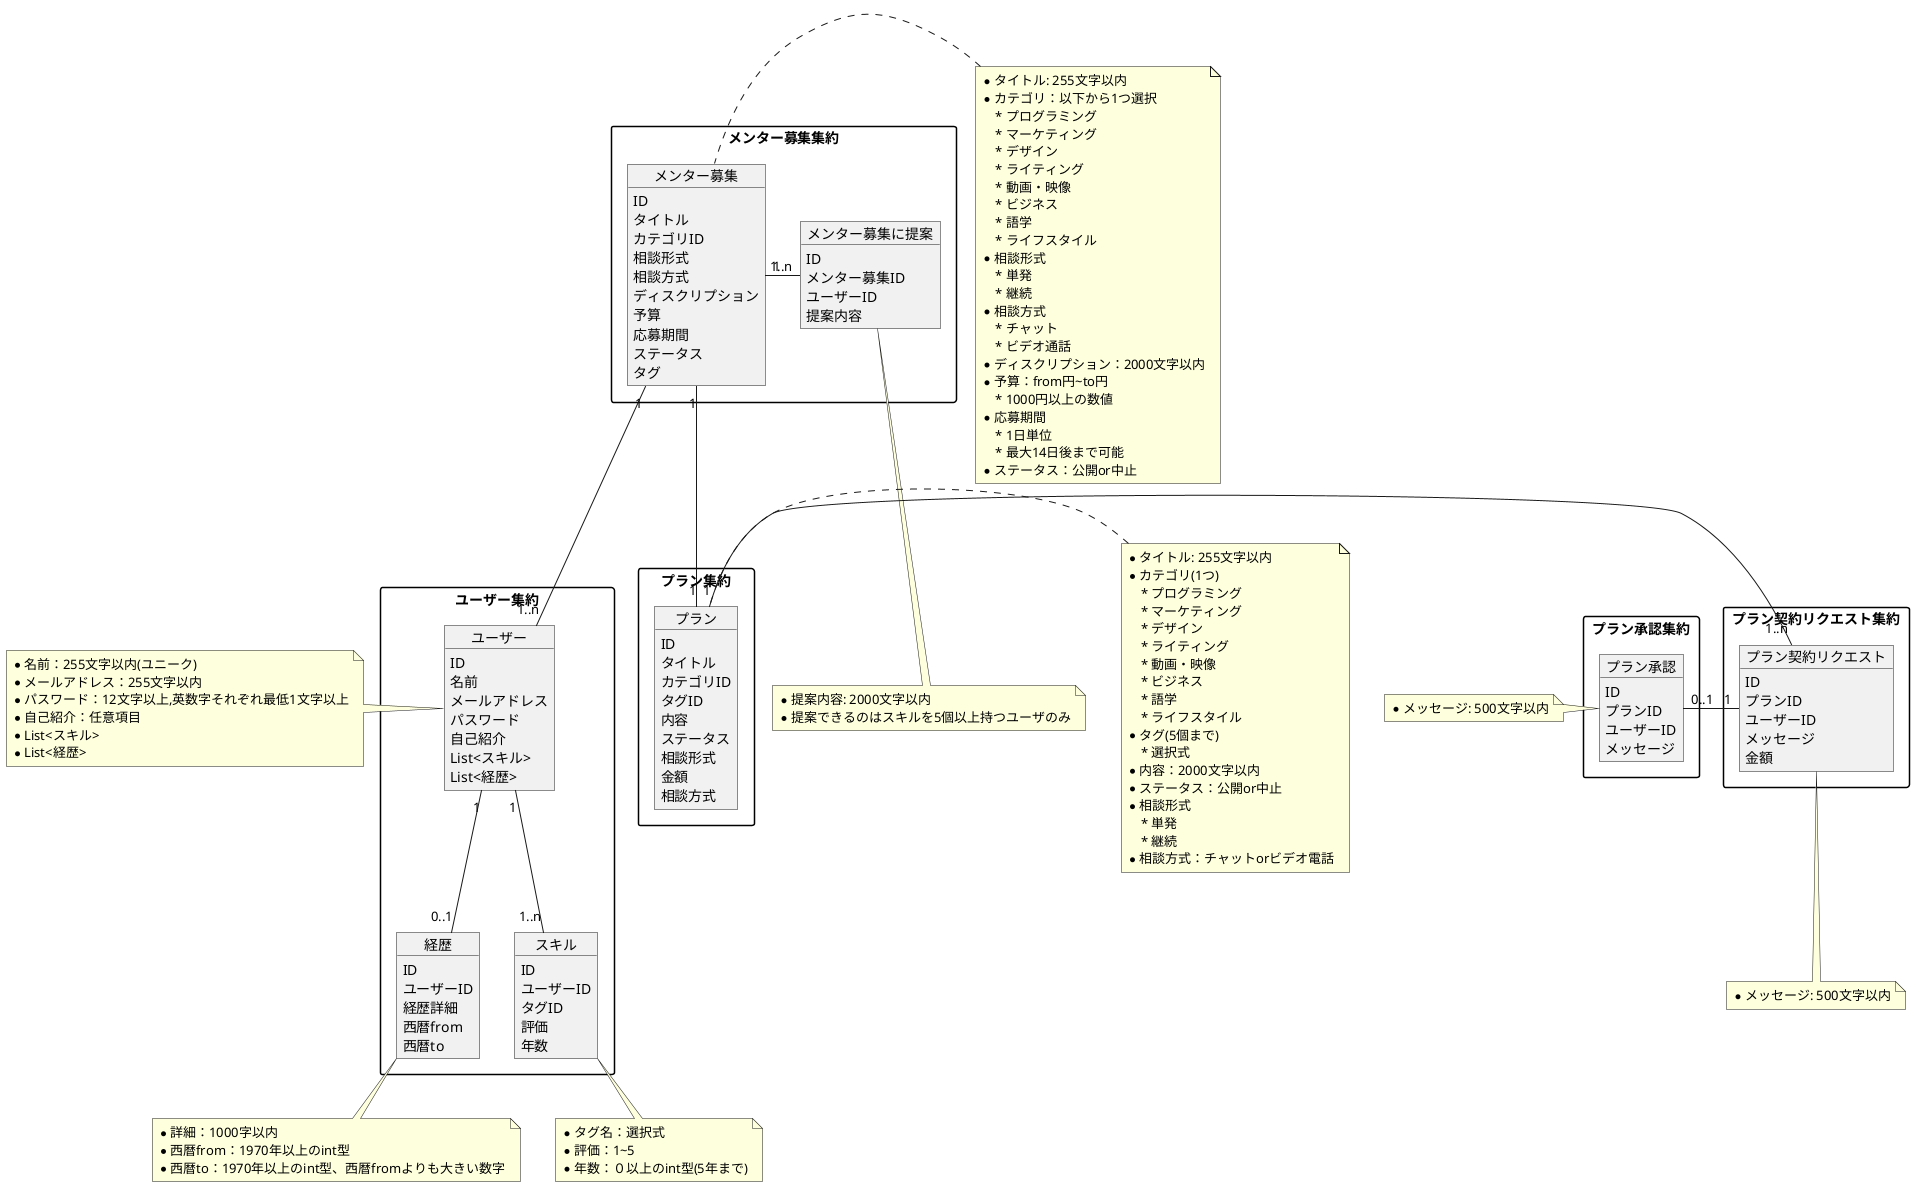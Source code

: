 @startuml domain_model
skinparam PackageStyle rectangle

package ユーザー集約 {
    object ユーザー {
        ID
        名前
        メールアドレス
        パスワード
        自己紹介
        List<スキル>
        List<経歴>
    }
    object スキル {
        ID
        ユーザーID
        タグID
        評価
        年数
    }
    object 経歴 {
        ID
        ユーザーID
        経歴詳細
        西暦from
        西暦to
    }
}

note left of ユーザー
    * 名前：255文字以内(ユニーク)
    * メールアドレス：255文字以内
    * パスワード：12文字以上,英数字それぞれ最低1文字以上
    * 自己紹介：任意項目
    * List<スキル>
    * List<経歴>
end note

note bottom of スキル
    * タグ名：選択式
    * 評価：1~5
    * 年数：０以上のint型(5年まで)
end note

note bottom of 経歴
    * 詳細：1000字以内
    * 西暦from：1970年以上のint型
    * 西暦to：1970年以上のint型、西暦fromよりも大きい数字
end note
ユーザー "1" -down- "1..n" スキル
ユーザー "1" -down- "0..1" 経歴

package メンター募集集約 {
    object メンター募集 {
        ID
        タイトル
        カテゴリID
        相談形式
        相談方式
        ディスクリプション
        予算
        応募期間
        ステータス
        タグ
    }
}

note left of メンター募集 
    * タイトル: 255文字以内
    * カテゴリ：以下から1つ選択
        * プログラミング
        * マーケティング
        * デザイン
        * ライティング
        * 動画・映像
        * ビジネス
        * 語学
        * ライフスタイル
    * 相談形式
        * 単発
        * 継続
    * 相談方式
        * チャット
        * ビデオ通話
    * ディスクリプション：2000文字以内
    * 予算：from円~to円
        * 1000円以上の数値
    * 応募期間
        * 1日単位
        * 最大14日後まで可能
    * ステータス：公開or中止
end note
メンター募集 "1" -down- "1..n" ユーザー

package プラン集約 {
    object プラン {
        ID
        タイトル
        カテゴリID
        タグID
        内容
        ステータス
        相談形式
        金額
        相談方式
    }
}

note left of プラン 
    * タイトル: 255文字以内
    * カテゴリ(1つ)
        * プログラミング
        * マーケティング
        * デザイン
        * ライティング
        * 動画・映像
        * ビジネス
        * 語学
        * ライフスタイル
    * タグ(5個まで)
        * 選択式
    * 内容：2000文字以内
    * ステータス：公開or中止
    * 相談形式
        * 単発
        * 継続
    * 相談方式：チャットorビデオ電話
end note
メンター募集 "1" -down- "1" プラン

package メンター募集集約 {
    object メンター募集に提案 {
        ID
        メンター募集ID
        ユーザーID
        提案内容
    }
}
note bottom of メンター募集に提案 
    * 提案内容: 2000文字以内
    * 提案できるのはスキルを5個以上持つユーザのみ
end note

package プラン契約リクエスト集約 {
    object プラン契約リクエスト {
        ID
        プランID
        ユーザーID
        メッセージ
        金額
    }
}
note bottom of プラン契約リクエスト 
    * メッセージ: 500文字以内
end note

package プラン承認集約 {
    object プラン承認 {
        ID
        プランID
        ユーザーID
        メッセージ
    }
}

note left of プラン承認
    * メッセージ: 500文字以内
end note

メンター募集 "1" -left- "1..n" メンター募集に提案
プラン "1" -left- "1..n" プラン契約リクエスト
プラン契約リクエスト "1" -left- "0..1" プラン承認

@enduml

' モデル図の書き方参考：https://tech.contracts.co.jp/entry/2020/10/16/150605
' 「集約」について参考：https://www.youtube.com/watch?v=Hn4EAXYBl8c